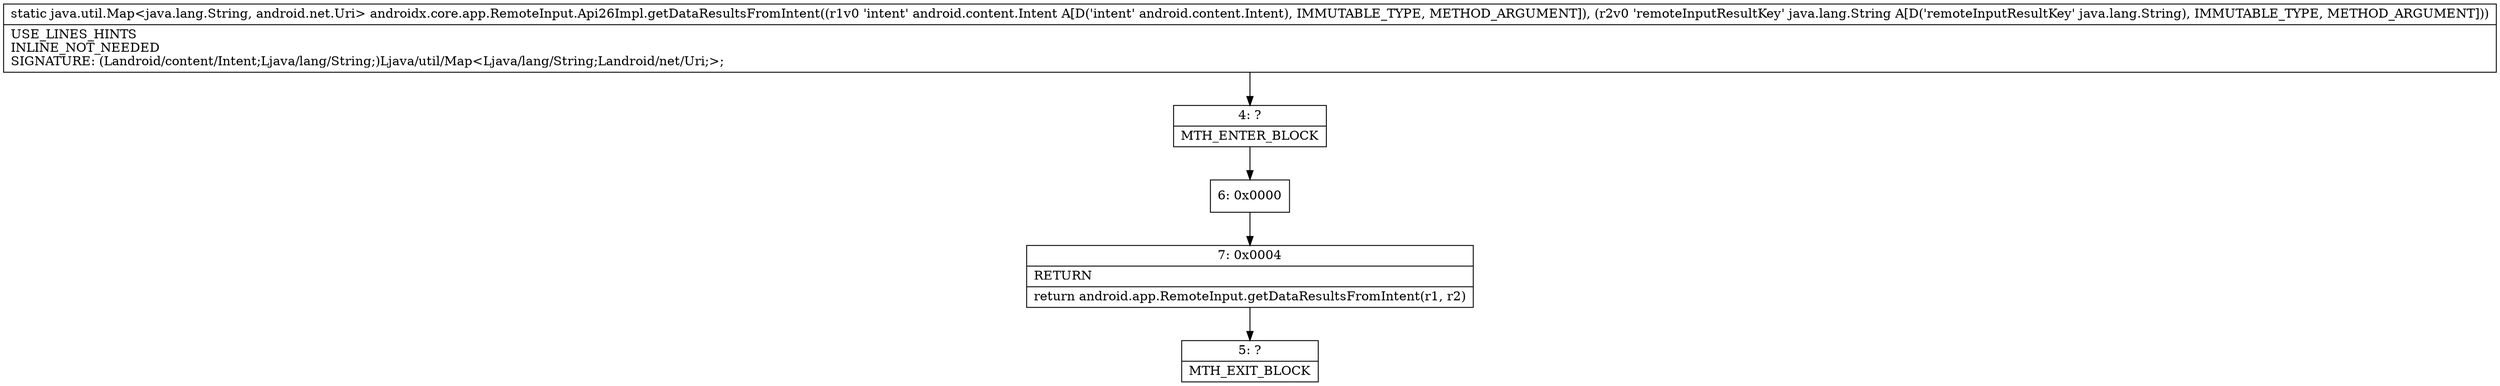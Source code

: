 digraph "CFG forandroidx.core.app.RemoteInput.Api26Impl.getDataResultsFromIntent(Landroid\/content\/Intent;Ljava\/lang\/String;)Ljava\/util\/Map;" {
Node_4 [shape=record,label="{4\:\ ?|MTH_ENTER_BLOCK\l}"];
Node_6 [shape=record,label="{6\:\ 0x0000}"];
Node_7 [shape=record,label="{7\:\ 0x0004|RETURN\l|return android.app.RemoteInput.getDataResultsFromIntent(r1, r2)\l}"];
Node_5 [shape=record,label="{5\:\ ?|MTH_EXIT_BLOCK\l}"];
MethodNode[shape=record,label="{static java.util.Map\<java.lang.String, android.net.Uri\> androidx.core.app.RemoteInput.Api26Impl.getDataResultsFromIntent((r1v0 'intent' android.content.Intent A[D('intent' android.content.Intent), IMMUTABLE_TYPE, METHOD_ARGUMENT]), (r2v0 'remoteInputResultKey' java.lang.String A[D('remoteInputResultKey' java.lang.String), IMMUTABLE_TYPE, METHOD_ARGUMENT]))  | USE_LINES_HINTS\lINLINE_NOT_NEEDED\lSIGNATURE: (Landroid\/content\/Intent;Ljava\/lang\/String;)Ljava\/util\/Map\<Ljava\/lang\/String;Landroid\/net\/Uri;\>;\l}"];
MethodNode -> Node_4;Node_4 -> Node_6;
Node_6 -> Node_7;
Node_7 -> Node_5;
}

